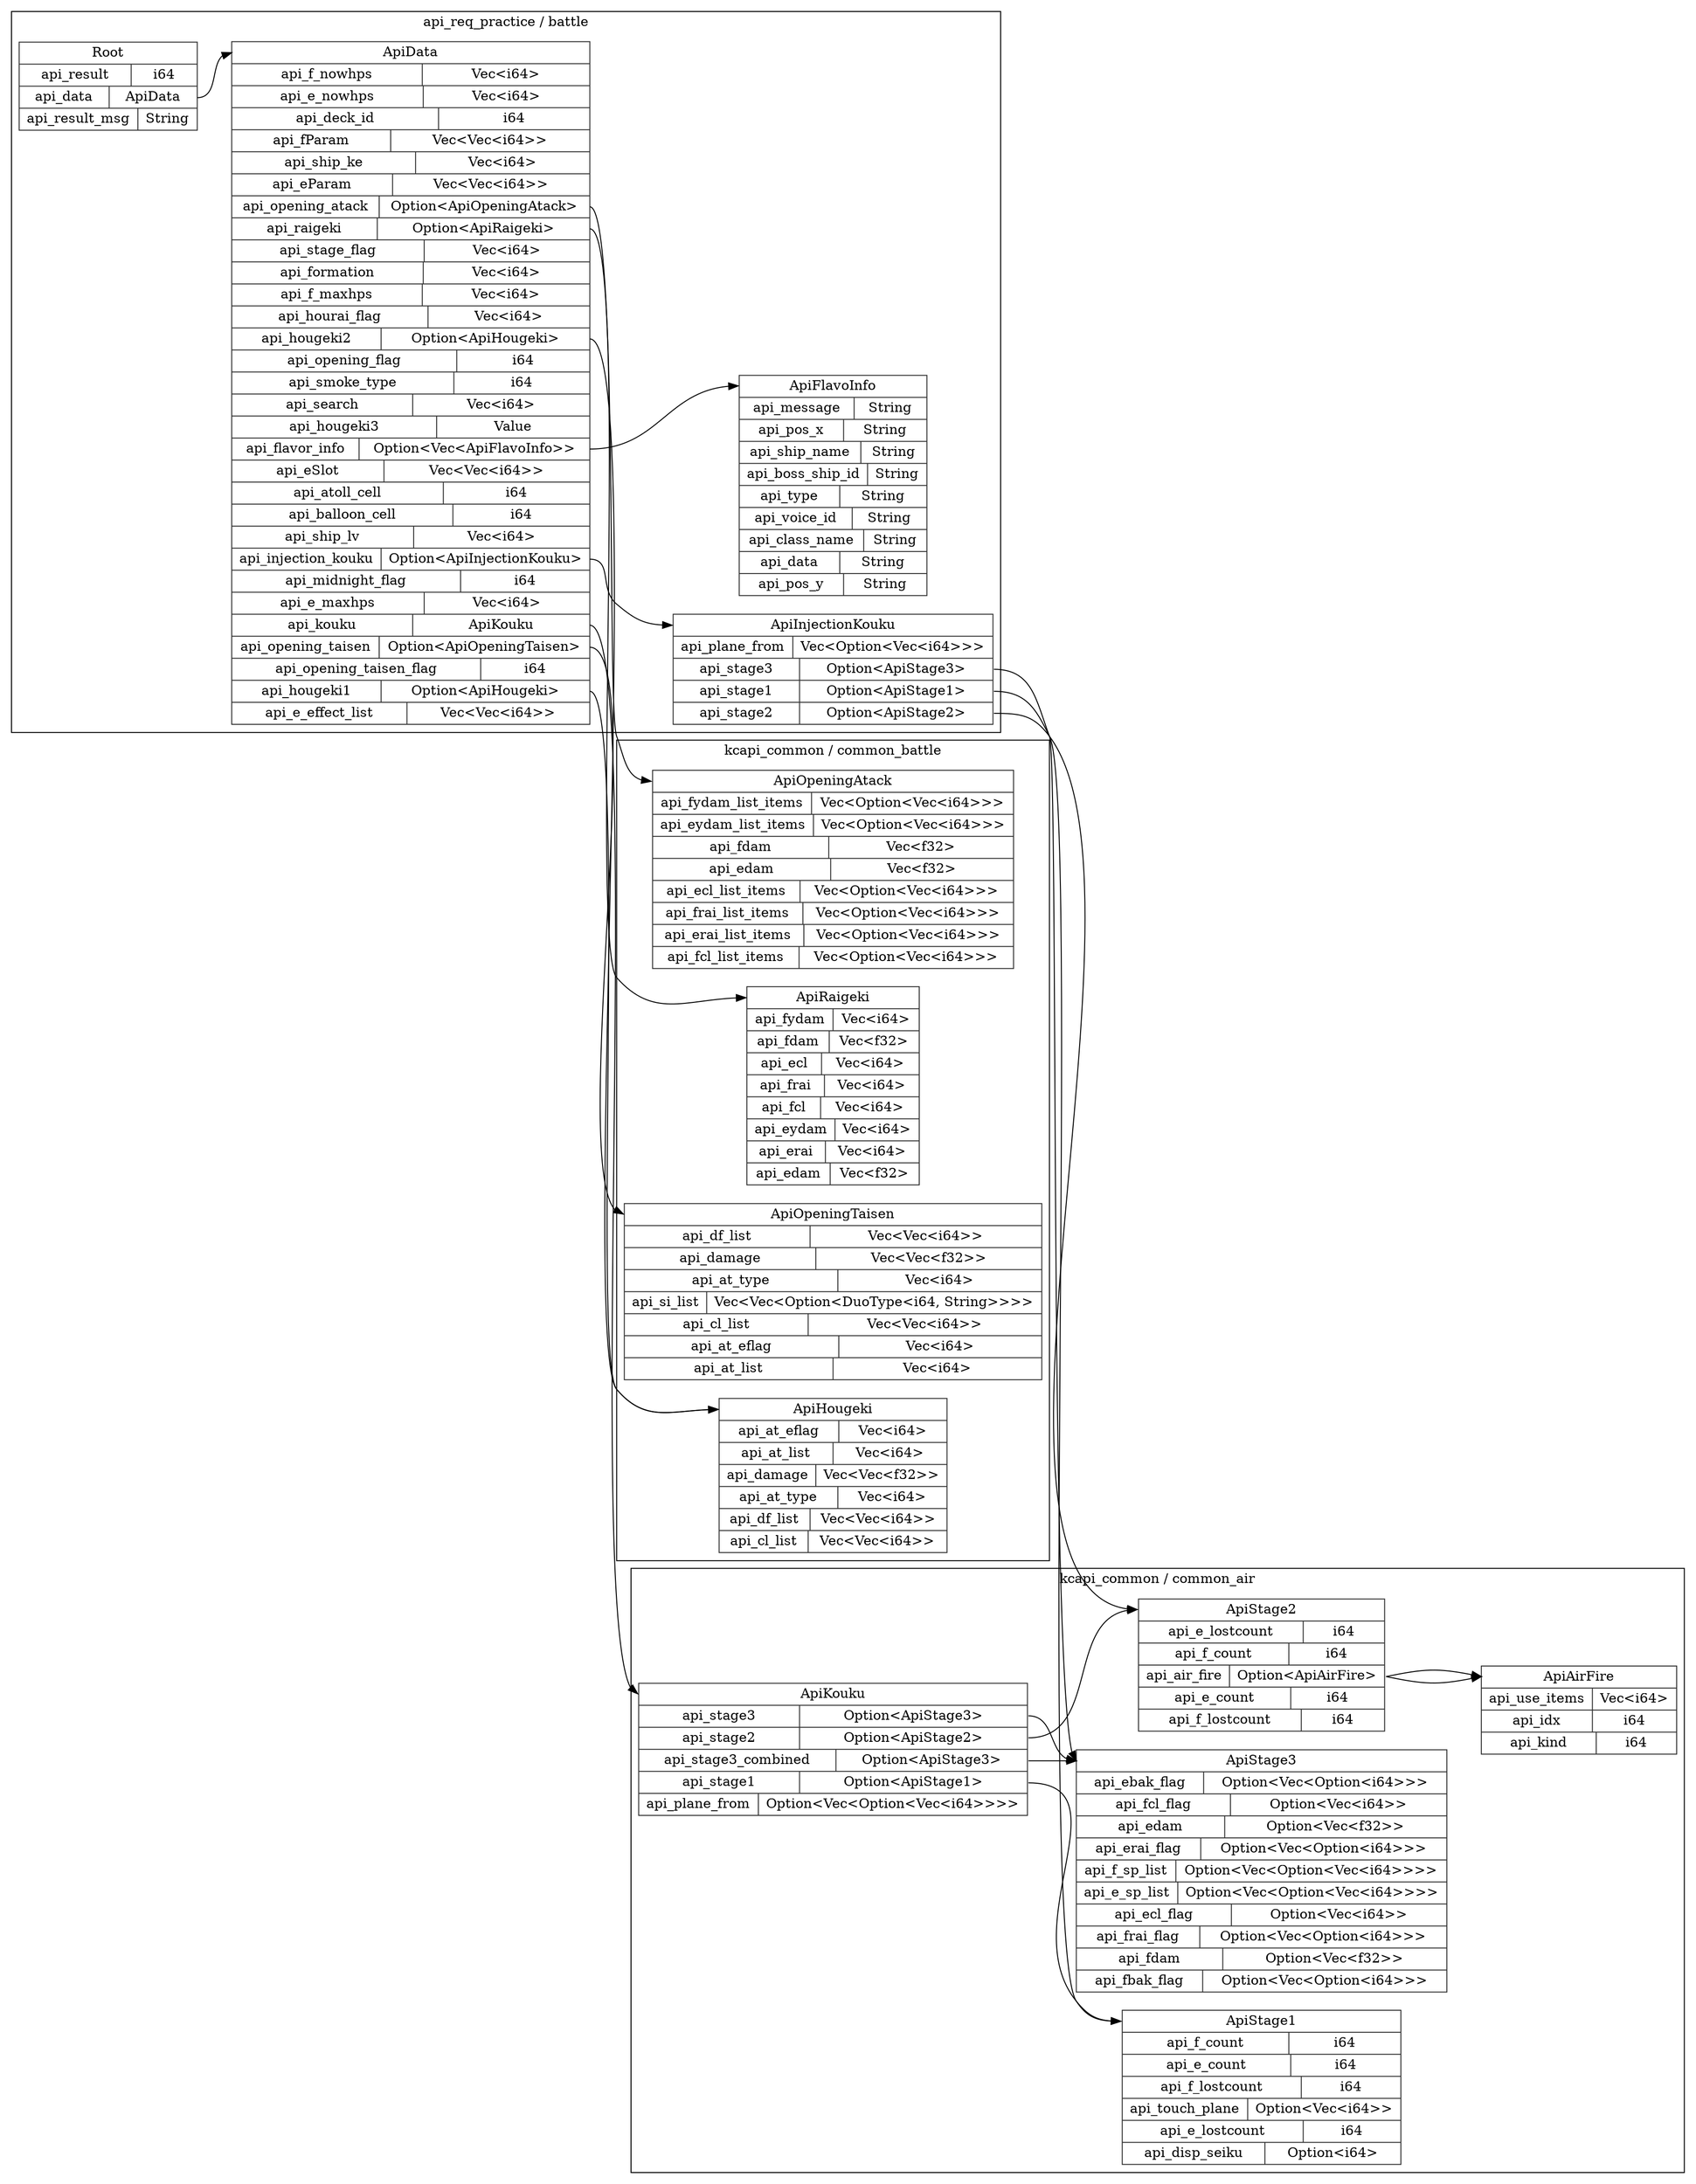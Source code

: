 digraph {
  rankdir=LR;
  subgraph cluster_0 {
    label="api_req_practice / battle";
    node [style="filled", color=white, style="solid", color=gray20];
    api_req_practice__battle__ApiFlavoInfo [label="<ApiFlavoInfo> ApiFlavoInfo  | { api_message | <api_message> String } | { api_pos_x | <api_pos_x> String } | { api_ship_name | <api_ship_name> String } | { api_boss_ship_id | <api_boss_ship_id> String } | { api_type | <api_type> String } | { api_voice_id | <api_voice_id> String } | { api_class_name | <api_class_name> String } | { api_data | <api_data> String } | { api_pos_y | <api_pos_y> String }", shape=record];
    api_req_practice__battle__Root [label="<Root> Root  | { api_result | <api_result> i64 } | { api_data | <api_data> ApiData } | { api_result_msg | <api_result_msg> String }", shape=record];
    api_req_practice__battle__ApiData;
    api_req_practice__battle__Root:api_data:e -> api_req_practice__battle__ApiData:ApiData:w;
    api_req_practice__battle__ApiInjectionKouku [label="<ApiInjectionKouku> ApiInjectionKouku  | { api_plane_from | <api_plane_from> Vec\<Option\<Vec\<i64\>\>\> } | { api_stage3 | <api_stage3> Option\<ApiStage3\> } | { api_stage1 | <api_stage1> Option\<ApiStage1\> } | { api_stage2 | <api_stage2> Option\<ApiStage2\> }", shape=record];
    api_req_practice__battle__ApiData [label="<ApiData> ApiData  | { api_f_nowhps | <api_f_nowhps> Vec\<i64\> } | { api_e_nowhps | <api_e_nowhps> Vec\<i64\> } | { api_deck_id | <api_deck_id> i64 } | { api_fParam | <api_fParam> Vec\<Vec\<i64\>\> } | { api_ship_ke | <api_ship_ke> Vec\<i64\> } | { api_eParam | <api_eParam> Vec\<Vec\<i64\>\> } | { api_opening_atack | <api_opening_atack> Option\<ApiOpeningAtack\> } | { api_raigeki | <api_raigeki> Option\<ApiRaigeki\> } | { api_stage_flag | <api_stage_flag> Vec\<i64\> } | { api_formation | <api_formation> Vec\<i64\> } | { api_f_maxhps | <api_f_maxhps> Vec\<i64\> } | { api_hourai_flag | <api_hourai_flag> Vec\<i64\> } | { api_hougeki2 | <api_hougeki2> Option\<ApiHougeki\> } | { api_opening_flag | <api_opening_flag> i64 } | { api_smoke_type | <api_smoke_type> i64 } | { api_search | <api_search> Vec\<i64\> } | { api_hougeki3 | <api_hougeki3> Value } | { api_flavor_info | <api_flavor_info> Option\<Vec\<ApiFlavoInfo\>\> } | { api_eSlot | <api_eSlot> Vec\<Vec\<i64\>\> } | { api_atoll_cell | <api_atoll_cell> i64 } | { api_balloon_cell | <api_balloon_cell> i64 } | { api_ship_lv | <api_ship_lv> Vec\<i64\> } | { api_injection_kouku | <api_injection_kouku> Option\<ApiInjectionKouku\> } | { api_midnight_flag | <api_midnight_flag> i64 } | { api_e_maxhps | <api_e_maxhps> Vec\<i64\> } | { api_kouku | <api_kouku> ApiKouku } | { api_opening_taisen | <api_opening_taisen> Option\<ApiOpeningTaisen\> } | { api_opening_taisen_flag | <api_opening_taisen_flag> i64 } | { api_hougeki1 | <api_hougeki1> Option\<ApiHougeki\> } | { api_e_effect_list | <api_e_effect_list> Vec\<Vec\<i64\>\> }", shape=record];
    api_req_practice__battle__ApiData:api_flavor_info:e -> api_req_practice__battle__ApiFlavoInfo:ApiFlavoInfo:w;
    api_req_practice__battle__ApiData:api_injection_kouku:e -> api_req_practice__battle__ApiInjectionKouku:ApiInjectionKouku:w;
  }
  subgraph cluster_1 {
    label="kcapi_common / common_battle";
    node [style="filled", color=white, style="solid", color=gray20];
    kcapi_common__common_battle__ApiOpeningAtack [label="<ApiOpeningAtack> ApiOpeningAtack  | { api_fydam_list_items | <api_fydam_list_items> Vec\<Option\<Vec\<i64\>\>\> } | { api_eydam_list_items | <api_eydam_list_items> Vec\<Option\<Vec\<i64\>\>\> } | { api_fdam | <api_fdam> Vec\<f32\> } | { api_edam | <api_edam> Vec\<f32\> } | { api_ecl_list_items | <api_ecl_list_items> Vec\<Option\<Vec\<i64\>\>\> } | { api_frai_list_items | <api_frai_list_items> Vec\<Option\<Vec\<i64\>\>\> } | { api_erai_list_items | <api_erai_list_items> Vec\<Option\<Vec\<i64\>\>\> } | { api_fcl_list_items | <api_fcl_list_items> Vec\<Option\<Vec\<i64\>\>\> }", shape=record];
    kcapi_common__common_battle__ApiRaigeki [label="<ApiRaigeki> ApiRaigeki  | { api_fydam | <api_fydam> Vec\<i64\> } | { api_fdam | <api_fdam> Vec\<f32\> } | { api_ecl | <api_ecl> Vec\<i64\> } | { api_frai | <api_frai> Vec\<i64\> } | { api_fcl | <api_fcl> Vec\<i64\> } | { api_eydam | <api_eydam> Vec\<i64\> } | { api_erai | <api_erai> Vec\<i64\> } | { api_edam | <api_edam> Vec\<f32\> }", shape=record];
    kcapi_common__common_battle__ApiHougeki [label="<ApiHougeki> ApiHougeki  | { api_at_eflag | <api_at_eflag> Vec\<i64\> } | { api_at_list | <api_at_list> Vec\<i64\> } | { api_damage | <api_damage> Vec\<Vec\<f32\>\> } | { api_at_type | <api_at_type> Vec\<i64\> } | { api_df_list | <api_df_list> Vec\<Vec\<i64\>\> } | { api_cl_list | <api_cl_list> Vec\<Vec\<i64\>\> }", shape=record];
    kcapi_common__common_battle__ApiOpeningTaisen [label="<ApiOpeningTaisen> ApiOpeningTaisen  | { api_df_list | <api_df_list> Vec\<Vec\<i64\>\> } | { api_damage | <api_damage> Vec\<Vec\<f32\>\> } | { api_at_type | <api_at_type> Vec\<i64\> } | { api_si_list | <api_si_list> Vec\<Vec\<Option\<DuoType\<i64, String\>\>\>\> } | { api_cl_list | <api_cl_list> Vec\<Vec\<i64\>\> } | { api_at_eflag | <api_at_eflag> Vec\<i64\> } | { api_at_list | <api_at_list> Vec\<i64\> }", shape=record];
    kcapi_common__common_battle__ApiHougeki [label="<ApiHougeki> ApiHougeki  | { api_at_eflag | <api_at_eflag> Vec\<i64\> } | { api_at_list | <api_at_list> Vec\<i64\> } | { api_damage | <api_damage> Vec\<Vec\<f32\>\> } | { api_at_type | <api_at_type> Vec\<i64\> } | { api_df_list | <api_df_list> Vec\<Vec\<i64\>\> } | { api_cl_list | <api_cl_list> Vec\<Vec\<i64\>\> }", shape=record];
  }
  subgraph cluster_2 {
    label="kcapi_common / common_air";
    node [style="filled", color=white, style="solid", color=gray20];
    kcapi_common__common_air__ApiStage3 [label="<ApiStage3> ApiStage3  | { api_ebak_flag | <api_ebak_flag> Option\<Vec\<Option\<i64\>\>\> } | { api_fcl_flag | <api_fcl_flag> Option\<Vec\<i64\>\> } | { api_edam | <api_edam> Option\<Vec\<f32\>\> } | { api_erai_flag | <api_erai_flag> Option\<Vec\<Option\<i64\>\>\> } | { api_f_sp_list | <api_f_sp_list> Option\<Vec\<Option\<Vec\<i64\>\>\>\> } | { api_e_sp_list | <api_e_sp_list> Option\<Vec\<Option\<Vec\<i64\>\>\>\> } | { api_ecl_flag | <api_ecl_flag> Option\<Vec\<i64\>\> } | { api_frai_flag | <api_frai_flag> Option\<Vec\<Option\<i64\>\>\> } | { api_fdam | <api_fdam> Option\<Vec\<f32\>\> } | { api_fbak_flag | <api_fbak_flag> Option\<Vec\<Option\<i64\>\>\> }", shape=record];
    kcapi_common__common_air__ApiStage1 [label="<ApiStage1> ApiStage1  | { api_f_count | <api_f_count> i64 } | { api_e_count | <api_e_count> i64 } | { api_f_lostcount | <api_f_lostcount> i64 } | { api_touch_plane | <api_touch_plane> Option\<Vec\<i64\>\> } | { api_e_lostcount | <api_e_lostcount> i64 } | { api_disp_seiku | <api_disp_seiku> Option\<i64\> }", shape=record];
    kcapi_common__common_air__ApiStage2 [label="<ApiStage2> ApiStage2  | { api_e_lostcount | <api_e_lostcount> i64 } | { api_f_count | <api_f_count> i64 } | { api_air_fire | <api_air_fire> Option\<ApiAirFire\> } | { api_e_count | <api_e_count> i64 } | { api_f_lostcount | <api_f_lostcount> i64 }", shape=record];
    kcapi_common__common_air__ApiAirFire;
    kcapi_common__common_air__ApiStage2:api_air_fire:e -> kcapi_common__common_air__ApiAirFire:ApiAirFire:w;
    kcapi_common__common_air__ApiKouku [label="<ApiKouku> ApiKouku  | { api_stage3 | <api_stage3> Option\<ApiStage3\> } | { api_stage2 | <api_stage2> Option\<ApiStage2\> } | { api_stage3_combined | <api_stage3_combined> Option\<ApiStage3\> } | { api_stage1 | <api_stage1> Option\<ApiStage1\> } | { api_plane_from | <api_plane_from> Option\<Vec\<Option\<Vec\<i64\>\>\>\> }", shape=record];
    kcapi_common__common_air__ApiKouku:api_stage3:e -> kcapi_common__common_air__ApiStage3:ApiStage3:w;
    kcapi_common__common_air__ApiKouku:api_stage2:e -> kcapi_common__common_air__ApiStage2:ApiStage2:w;
    kcapi_common__common_air__ApiKouku:api_stage3_combined:e -> kcapi_common__common_air__ApiStage3:ApiStage3:w;
    kcapi_common__common_air__ApiKouku:api_stage1:e -> kcapi_common__common_air__ApiStage1:ApiStage1:w;
    kcapi_common__common_air__ApiAirFire [label="<ApiAirFire> ApiAirFire  | { api_use_items | <api_use_items> Vec\<i64\> } | { api_idx | <api_idx> i64 } | { api_kind | <api_kind> i64 }", shape=record];
    kcapi_common__common_air__ApiStage3 [label="<ApiStage3> ApiStage3  | { api_ebak_flag | <api_ebak_flag> Option\<Vec\<Option\<i64\>\>\> } | { api_fcl_flag | <api_fcl_flag> Option\<Vec\<i64\>\> } | { api_edam | <api_edam> Option\<Vec\<f32\>\> } | { api_erai_flag | <api_erai_flag> Option\<Vec\<Option\<i64\>\>\> } | { api_f_sp_list | <api_f_sp_list> Option\<Vec\<Option\<Vec\<i64\>\>\>\> } | { api_e_sp_list | <api_e_sp_list> Option\<Vec\<Option\<Vec\<i64\>\>\>\> } | { api_ecl_flag | <api_ecl_flag> Option\<Vec\<i64\>\> } | { api_frai_flag | <api_frai_flag> Option\<Vec\<Option\<i64\>\>\> } | { api_fdam | <api_fdam> Option\<Vec\<f32\>\> } | { api_fbak_flag | <api_fbak_flag> Option\<Vec\<Option\<i64\>\>\> }", shape=record];
    kcapi_common__common_air__ApiStage2 [label="<ApiStage2> ApiStage2  | { api_e_lostcount | <api_e_lostcount> i64 } | { api_f_count | <api_f_count> i64 } | { api_air_fire | <api_air_fire> Option\<ApiAirFire\> } | { api_e_count | <api_e_count> i64 } | { api_f_lostcount | <api_f_lostcount> i64 }", shape=record];
    kcapi_common__common_air__ApiStage2:api_air_fire:e -> kcapi_common__common_air__ApiAirFire:ApiAirFire:w;
    kcapi_common__common_air__ApiStage3 [label="<ApiStage3> ApiStage3  | { api_ebak_flag | <api_ebak_flag> Option\<Vec\<Option\<i64\>\>\> } | { api_fcl_flag | <api_fcl_flag> Option\<Vec\<i64\>\> } | { api_edam | <api_edam> Option\<Vec\<f32\>\> } | { api_erai_flag | <api_erai_flag> Option\<Vec\<Option\<i64\>\>\> } | { api_f_sp_list | <api_f_sp_list> Option\<Vec\<Option\<Vec\<i64\>\>\>\> } | { api_e_sp_list | <api_e_sp_list> Option\<Vec\<Option\<Vec\<i64\>\>\>\> } | { api_ecl_flag | <api_ecl_flag> Option\<Vec\<i64\>\> } | { api_frai_flag | <api_frai_flag> Option\<Vec\<Option\<i64\>\>\> } | { api_fdam | <api_fdam> Option\<Vec\<f32\>\> } | { api_fbak_flag | <api_fbak_flag> Option\<Vec\<Option\<i64\>\>\> }", shape=record];
    kcapi_common__common_air__ApiStage1 [label="<ApiStage1> ApiStage1  | { api_f_count | <api_f_count> i64 } | { api_e_count | <api_e_count> i64 } | { api_f_lostcount | <api_f_lostcount> i64 } | { api_touch_plane | <api_touch_plane> Option\<Vec\<i64\>\> } | { api_e_lostcount | <api_e_lostcount> i64 } | { api_disp_seiku | <api_disp_seiku> Option\<i64\> }", shape=record];
    kcapi_common__common_air__ApiAirFire [label="<ApiAirFire> ApiAirFire  | { api_use_items | <api_use_items> Vec\<i64\> } | { api_idx | <api_idx> i64 } | { api_kind | <api_kind> i64 }", shape=record];
  }
  api_req_practice__battle__ApiInjectionKouku:api_stage3:e -> kcapi_common__common_air__ApiStage3:ApiStage3:w;
  api_req_practice__battle__ApiInjectionKouku:api_stage1:e -> kcapi_common__common_air__ApiStage1:ApiStage1:w;
  api_req_practice__battle__ApiInjectionKouku:api_stage2:e -> kcapi_common__common_air__ApiStage2:ApiStage2:w;
  api_req_practice__battle__ApiData:api_opening_atack:e -> kcapi_common__common_battle__ApiOpeningAtack:ApiOpeningAtack:w;
  api_req_practice__battle__ApiData:api_raigeki:e -> kcapi_common__common_battle__ApiRaigeki:ApiRaigeki:w;
  api_req_practice__battle__ApiData:api_hougeki2:e -> kcapi_common__common_battle__ApiHougeki:ApiHougeki:w;
  api_req_practice__battle__ApiData:api_kouku:e -> kcapi_common__common_air__ApiKouku:ApiKouku:w;
  api_req_practice__battle__ApiData:api_opening_taisen:e -> kcapi_common__common_battle__ApiOpeningTaisen:ApiOpeningTaisen:w;
  api_req_practice__battle__ApiData:api_hougeki1:e -> kcapi_common__common_battle__ApiHougeki:ApiHougeki:w;
}
